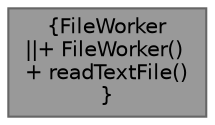 digraph "FileWorker"
{
 // LATEX_PDF_SIZE
  bgcolor="transparent";
  edge [fontname=Helvetica,fontsize=10,labelfontname=Helvetica,labelfontsize=10];
  node [fontname=Helvetica,fontsize=10,shape=box,height=0.2,width=0.4];
  Node1 [label="{FileWorker\n||+ FileWorker()\l+ readTextFile()\l}",height=0.2,width=0.4,color="gray40", fillcolor="grey60", style="filled", fontcolor="black",tooltip=" "];
}
